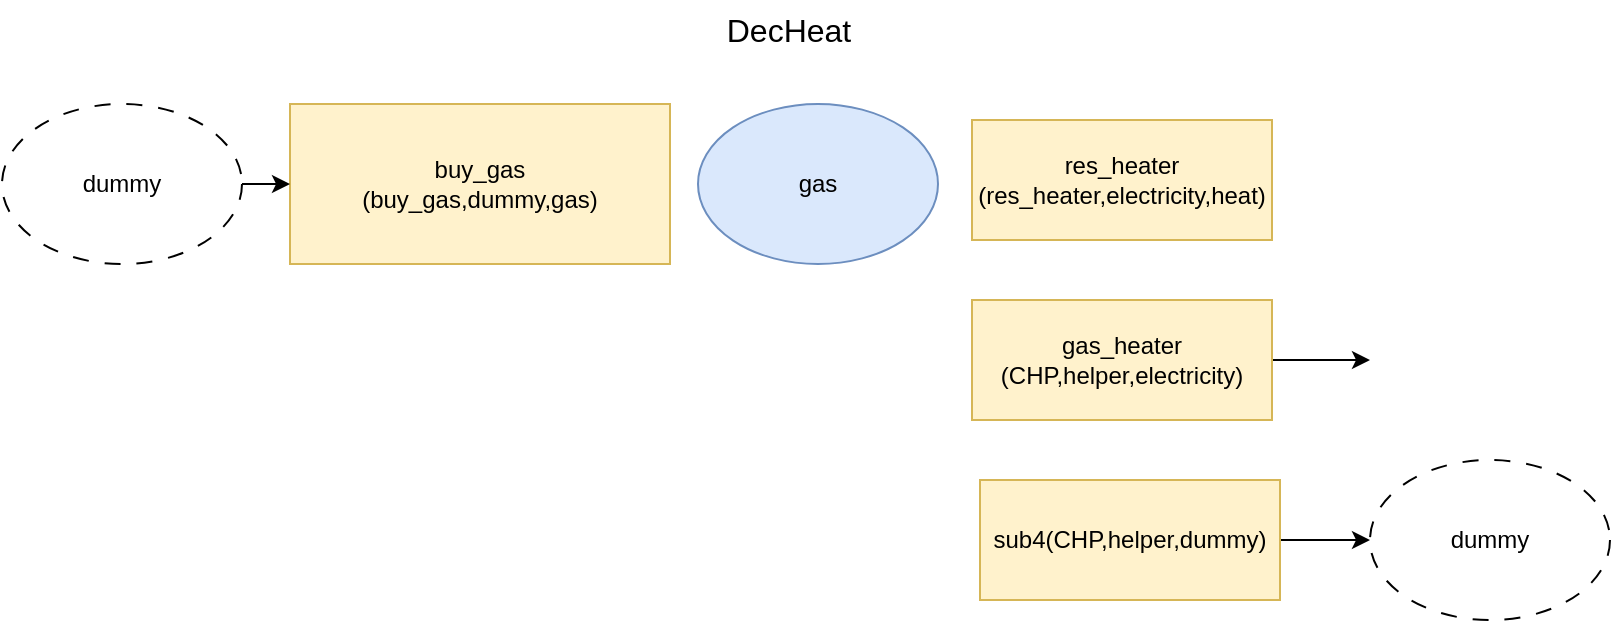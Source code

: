 <mxfile version="22.0.2" type="device">
  <diagram name="Page-1" id="vcEPFt_Lp80TqAtp8AqC">
    <mxGraphModel dx="1767" dy="825" grid="1" gridSize="10" guides="1" tooltips="1" connect="1" arrows="1" fold="1" page="1" pageScale="1" pageWidth="850" pageHeight="1100" math="0" shadow="0">
      <root>
        <mxCell id="0" />
        <mxCell id="1" parent="0" />
        <mxCell id="m4jgO-4sw4jdDZecaCaA-3" value="res_heater&lt;br&gt;(res_heater,electricity,heat)" style="rounded=0;whiteSpace=wrap;html=1;fillColor=#fff2cc;strokeColor=#d6b656;" vertex="1" parent="1">
          <mxGeometry x="451" y="240" width="150" height="60" as="geometry" />
        </mxCell>
        <mxCell id="m4jgO-4sw4jdDZecaCaA-4" value="DecHeat" style="text;html=1;align=center;verticalAlign=middle;resizable=0;points=[];autosize=1;strokeColor=none;fillColor=none;fontSize=16;" vertex="1" parent="1">
          <mxGeometry x="314" y="180" width="90" height="30" as="geometry" />
        </mxCell>
        <mxCell id="m4jgO-4sw4jdDZecaCaA-5" value="gas" style="ellipse;whiteSpace=wrap;html=1;fillColor=#dae8fc;strokeColor=#6c8ebf;" vertex="1" parent="1">
          <mxGeometry x="314" y="232" width="120" height="80" as="geometry" />
        </mxCell>
        <mxCell id="m4jgO-4sw4jdDZecaCaA-10" value="" style="edgeStyle=orthogonalEdgeStyle;rounded=0;orthogonalLoop=1;jettySize=auto;html=1;" edge="1" parent="1" source="m4jgO-4sw4jdDZecaCaA-11">
          <mxGeometry relative="1" as="geometry">
            <mxPoint x="650" y="360" as="targetPoint" />
          </mxGeometry>
        </mxCell>
        <mxCell id="m4jgO-4sw4jdDZecaCaA-11" value="gas_heater&lt;br&gt;(CHP,helper,electricity)" style="rounded=0;whiteSpace=wrap;html=1;fillColor=#fff2cc;strokeColor=#d6b656;" vertex="1" parent="1">
          <mxGeometry x="451" y="330" width="150" height="60" as="geometry" />
        </mxCell>
        <mxCell id="m4jgO-4sw4jdDZecaCaA-13" value="buy_gas&lt;br&gt;(buy_gas,dummy,gas)" style="rounded=0;whiteSpace=wrap;html=1;fillColor=#fff2cc;strokeColor=#d6b656;" vertex="1" parent="1">
          <mxGeometry x="110" y="232" width="190" height="80" as="geometry" />
        </mxCell>
        <mxCell id="m4jgO-4sw4jdDZecaCaA-14" value="" style="edgeStyle=orthogonalEdgeStyle;rounded=0;orthogonalLoop=1;jettySize=auto;html=1;" edge="1" parent="1" source="m4jgO-4sw4jdDZecaCaA-15" target="m4jgO-4sw4jdDZecaCaA-13">
          <mxGeometry relative="1" as="geometry" />
        </mxCell>
        <mxCell id="m4jgO-4sw4jdDZecaCaA-15" value="dummy" style="ellipse;whiteSpace=wrap;html=1;dashed=1;dashPattern=8 8;" vertex="1" parent="1">
          <mxGeometry x="-34" y="232" width="120" height="80" as="geometry" />
        </mxCell>
        <mxCell id="m4jgO-4sw4jdDZecaCaA-16" value="" style="edgeStyle=orthogonalEdgeStyle;rounded=0;orthogonalLoop=1;jettySize=auto;html=1;" edge="1" parent="1" source="m4jgO-4sw4jdDZecaCaA-17" target="m4jgO-4sw4jdDZecaCaA-19">
          <mxGeometry relative="1" as="geometry" />
        </mxCell>
        <mxCell id="m4jgO-4sw4jdDZecaCaA-17" value="sub4(CHP,helper,dummy)" style="rounded=0;whiteSpace=wrap;html=1;fillColor=#fff2cc;strokeColor=#d6b656;" vertex="1" parent="1">
          <mxGeometry x="455" y="420" width="150" height="60" as="geometry" />
        </mxCell>
        <mxCell id="m4jgO-4sw4jdDZecaCaA-19" value="dummy" style="ellipse;whiteSpace=wrap;html=1;dashed=1;dashPattern=8 8;" vertex="1" parent="1">
          <mxGeometry x="650" y="410" width="120" height="80" as="geometry" />
        </mxCell>
      </root>
    </mxGraphModel>
  </diagram>
</mxfile>
